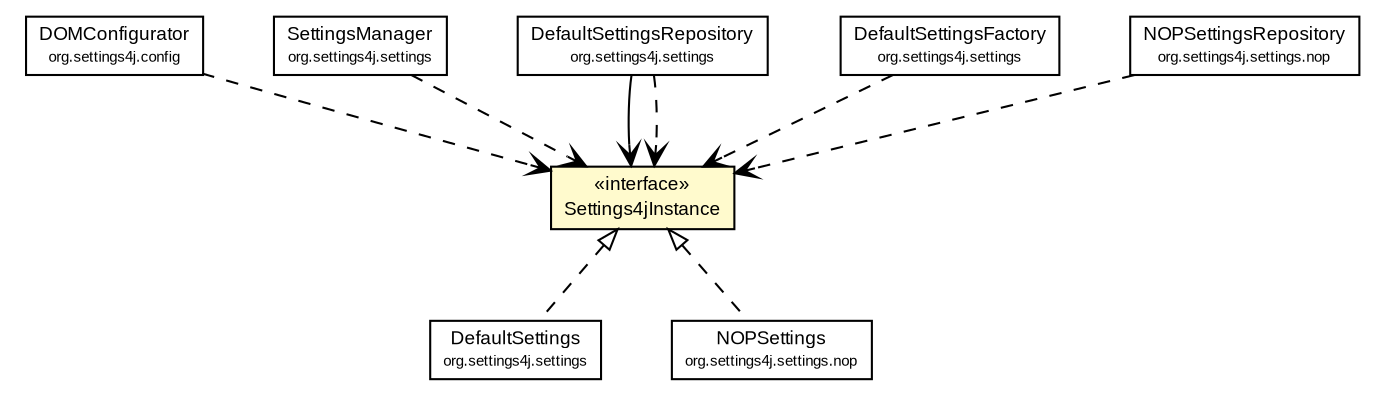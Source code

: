 #!/usr/local/bin/dot
#
# Class diagram 
# Generated by UmlGraph version 4.6 (http://www.spinellis.gr/sw/umlgraph)
#

digraph G {
	edge [fontname="arial",fontsize=10,labelfontname="arial",labelfontsize=10];
	node [fontname="arial",fontsize=10,shape=plaintext];
	// org.settings4j.config.DOMConfigurator
	c1740 [label=<<table border="0" cellborder="1" cellspacing="0" cellpadding="2" port="p" href="./config/DOMConfigurator.html">
		<tr><td><table border="0" cellspacing="0" cellpadding="1">
			<tr><td> DOMConfigurator </td></tr>
			<tr><td><font point-size="7.0"> org.settings4j.config </font></td></tr>
		</table></td></tr>
		</table>>, fontname="arial", fontcolor="black", fontsize=9.0];
	// org.settings4j.Settings4jInstance
	c1758 [label=<<table border="0" cellborder="1" cellspacing="0" cellpadding="2" port="p" bgcolor="lemonChiffon" href="./Settings4jInstance.html">
		<tr><td><table border="0" cellspacing="0" cellpadding="1">
			<tr><td> &laquo;interface&raquo; </td></tr>
			<tr><td> Settings4jInstance </td></tr>
		</table></td></tr>
		</table>>, fontname="arial", fontcolor="black", fontsize=9.0];
	// org.settings4j.settings.SettingsManager
	c1777 [label=<<table border="0" cellborder="1" cellspacing="0" cellpadding="2" port="p" href="./settings/SettingsManager.html">
		<tr><td><table border="0" cellspacing="0" cellpadding="1">
			<tr><td> SettingsManager </td></tr>
			<tr><td><font point-size="7.0"> org.settings4j.settings </font></td></tr>
		</table></td></tr>
		</table>>, fontname="arial", fontcolor="black", fontsize=9.0];
	// org.settings4j.settings.DefaultSettingsRepository
	c1778 [label=<<table border="0" cellborder="1" cellspacing="0" cellpadding="2" port="p" href="./settings/DefaultSettingsRepository.html">
		<tr><td><table border="0" cellspacing="0" cellpadding="1">
			<tr><td> DefaultSettingsRepository </td></tr>
			<tr><td><font point-size="7.0"> org.settings4j.settings </font></td></tr>
		</table></td></tr>
		</table>>, fontname="arial", fontcolor="black", fontsize=9.0];
	// org.settings4j.settings.DefaultSettingsFactory
	c1779 [label=<<table border="0" cellborder="1" cellspacing="0" cellpadding="2" port="p" href="./settings/DefaultSettingsFactory.html">
		<tr><td><table border="0" cellspacing="0" cellpadding="1">
			<tr><td> DefaultSettingsFactory </td></tr>
			<tr><td><font point-size="7.0"> org.settings4j.settings </font></td></tr>
		</table></td></tr>
		</table>>, fontname="arial", fontcolor="black", fontsize=9.0];
	// org.settings4j.settings.DefaultSettings
	c1780 [label=<<table border="0" cellborder="1" cellspacing="0" cellpadding="2" port="p" href="./settings/DefaultSettings.html">
		<tr><td><table border="0" cellspacing="0" cellpadding="1">
			<tr><td> DefaultSettings </td></tr>
			<tr><td><font point-size="7.0"> org.settings4j.settings </font></td></tr>
		</table></td></tr>
		</table>>, fontname="arial", fontcolor="black", fontsize=9.0];
	// org.settings4j.settings.nop.NOPSettingsRepository
	c1782 [label=<<table border="0" cellborder="1" cellspacing="0" cellpadding="2" port="p" href="./settings/nop/NOPSettingsRepository.html">
		<tr><td><table border="0" cellspacing="0" cellpadding="1">
			<tr><td> NOPSettingsRepository </td></tr>
			<tr><td><font point-size="7.0"> org.settings4j.settings.nop </font></td></tr>
		</table></td></tr>
		</table>>, fontname="arial", fontcolor="black", fontsize=9.0];
	// org.settings4j.settings.nop.NOPSettings
	c1783 [label=<<table border="0" cellborder="1" cellspacing="0" cellpadding="2" port="p" href="./settings/nop/NOPSettings.html">
		<tr><td><table border="0" cellspacing="0" cellpadding="1">
			<tr><td> NOPSettings </td></tr>
			<tr><td><font point-size="7.0"> org.settings4j.settings.nop </font></td></tr>
		</table></td></tr>
		</table>>, fontname="arial", fontcolor="black", fontsize=9.0];
	//org.settings4j.settings.DefaultSettings implements org.settings4j.Settings4jInstance
	c1758:p -> c1780:p [dir=back,arrowtail=empty,style=dashed];
	//org.settings4j.settings.nop.NOPSettings implements org.settings4j.Settings4jInstance
	c1758:p -> c1783:p [dir=back,arrowtail=empty,style=dashed];
	// org.settings4j.settings.DefaultSettingsRepository NAVASSOC org.settings4j.Settings4jInstance
	c1778:p -> c1758:p [taillabel="", label="", headlabel="", fontname="arial", fontcolor="black", fontsize=10.0, color="black", arrowhead=open];
	// org.settings4j.config.DOMConfigurator DEPEND org.settings4j.Settings4jInstance
	c1740:p -> c1758:p [taillabel="", label="", headlabel="", fontname="arial", fontcolor="black", fontsize=10.0, color="black", arrowhead=open, style=dashed];
	// org.settings4j.settings.SettingsManager DEPEND org.settings4j.Settings4jInstance
	c1777:p -> c1758:p [taillabel="", label="", headlabel="", fontname="arial", fontcolor="black", fontsize=10.0, color="black", arrowhead=open, style=dashed];
	// org.settings4j.settings.DefaultSettingsRepository DEPEND org.settings4j.Settings4jInstance
	c1778:p -> c1758:p [taillabel="", label="", headlabel="", fontname="arial", fontcolor="black", fontsize=10.0, color="black", arrowhead=open, style=dashed];
	// org.settings4j.settings.DefaultSettingsFactory DEPEND org.settings4j.Settings4jInstance
	c1779:p -> c1758:p [taillabel="", label="", headlabel="", fontname="arial", fontcolor="black", fontsize=10.0, color="black", arrowhead=open, style=dashed];
	// org.settings4j.settings.nop.NOPSettingsRepository DEPEND org.settings4j.Settings4jInstance
	c1782:p -> c1758:p [taillabel="", label="", headlabel="", fontname="arial", fontcolor="black", fontsize=10.0, color="black", arrowhead=open, style=dashed];
}

